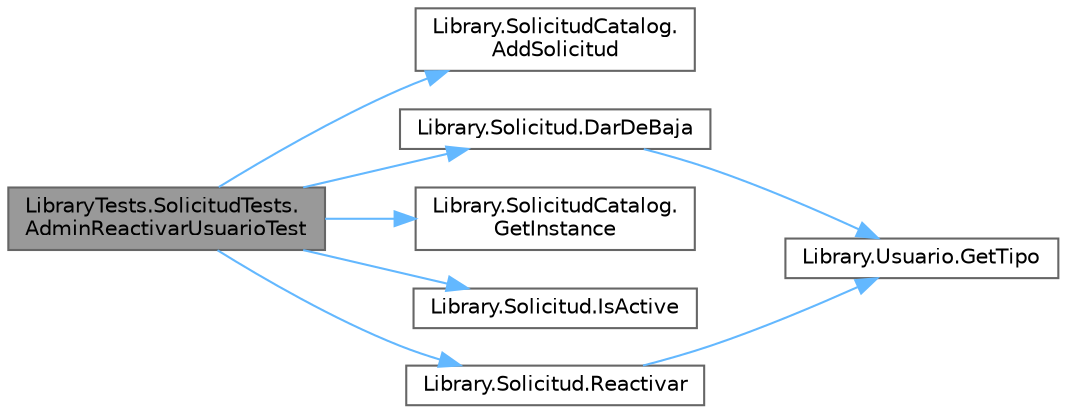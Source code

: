 digraph "LibraryTests.SolicitudTests.AdminReactivarUsuarioTest"
{
 // INTERACTIVE_SVG=YES
 // LATEX_PDF_SIZE
  bgcolor="transparent";
  edge [fontname=Helvetica,fontsize=10,labelfontname=Helvetica,labelfontsize=10];
  node [fontname=Helvetica,fontsize=10,shape=box,height=0.2,width=0.4];
  rankdir="LR";
  Node1 [label="LibraryTests.SolicitudTests.\lAdminReactivarUsuarioTest",height=0.2,width=0.4,color="gray40", fillcolor="grey60", style="filled", fontcolor="black",tooltip="Test para cuando un administrador reactiva una solicitud"];
  Node1 -> Node2 [color="steelblue1",style="solid"];
  Node2 [label="Library.SolicitudCatalog.\lAddSolicitud",height=0.2,width=0.4,color="grey40", fillcolor="white", style="filled",URL="$classLibrary_1_1SolicitudCatalog.html#a3331fe5811ee8e1bbfa26b0175cb5095",tooltip="Método para agregar una al catálogo."];
  Node1 -> Node3 [color="steelblue1",style="solid"];
  Node3 [label="Library.Solicitud.DarDeBaja",height=0.2,width=0.4,color="grey40", fillcolor="white", style="filled",URL="$classLibrary_1_1Solicitud.html#a8626ea612862185a6564d14d4804b51a",tooltip="Método para dar de baja una solicitud."];
  Node3 -> Node4 [color="steelblue1",style="solid"];
  Node4 [label="Library.Usuario.GetTipo",height=0.2,width=0.4,color="grey40", fillcolor="white", style="filled",URL="$classLibrary_1_1Usuario.html#a33099664c3da6b61454db7c3343deceb",tooltip="Checkea que tipo de usuario es, puede ser Administrador, Trabajador o Empleador."];
  Node1 -> Node5 [color="steelblue1",style="solid"];
  Node5 [label="Library.SolicitudCatalog.\lGetInstance",height=0.2,width=0.4,color="grey40", fillcolor="white", style="filled",URL="$classLibrary_1_1SolicitudCatalog.html#a6eeaee8760274576dab2c74b4f22576e",tooltip="Método para obtener la instancia de la clase."];
  Node1 -> Node6 [color="steelblue1",style="solid"];
  Node6 [label="Library.Solicitud.IsActive",height=0.2,width=0.4,color="grey40", fillcolor="white", style="filled",URL="$classLibrary_1_1Solicitud.html#a049ad8aa162e0767d85c1b6172bc6c45",tooltip="Método para conocer si una solicitud está activa."];
  Node1 -> Node7 [color="steelblue1",style="solid"];
  Node7 [label="Library.Solicitud.Reactivar",height=0.2,width=0.4,color="grey40", fillcolor="white", style="filled",URL="$classLibrary_1_1Solicitud.html#ab49e18741e69a23545ed6de3e3b4670b",tooltip="Método para reactivar una solicitud."];
  Node7 -> Node4 [color="steelblue1",style="solid"];
}
